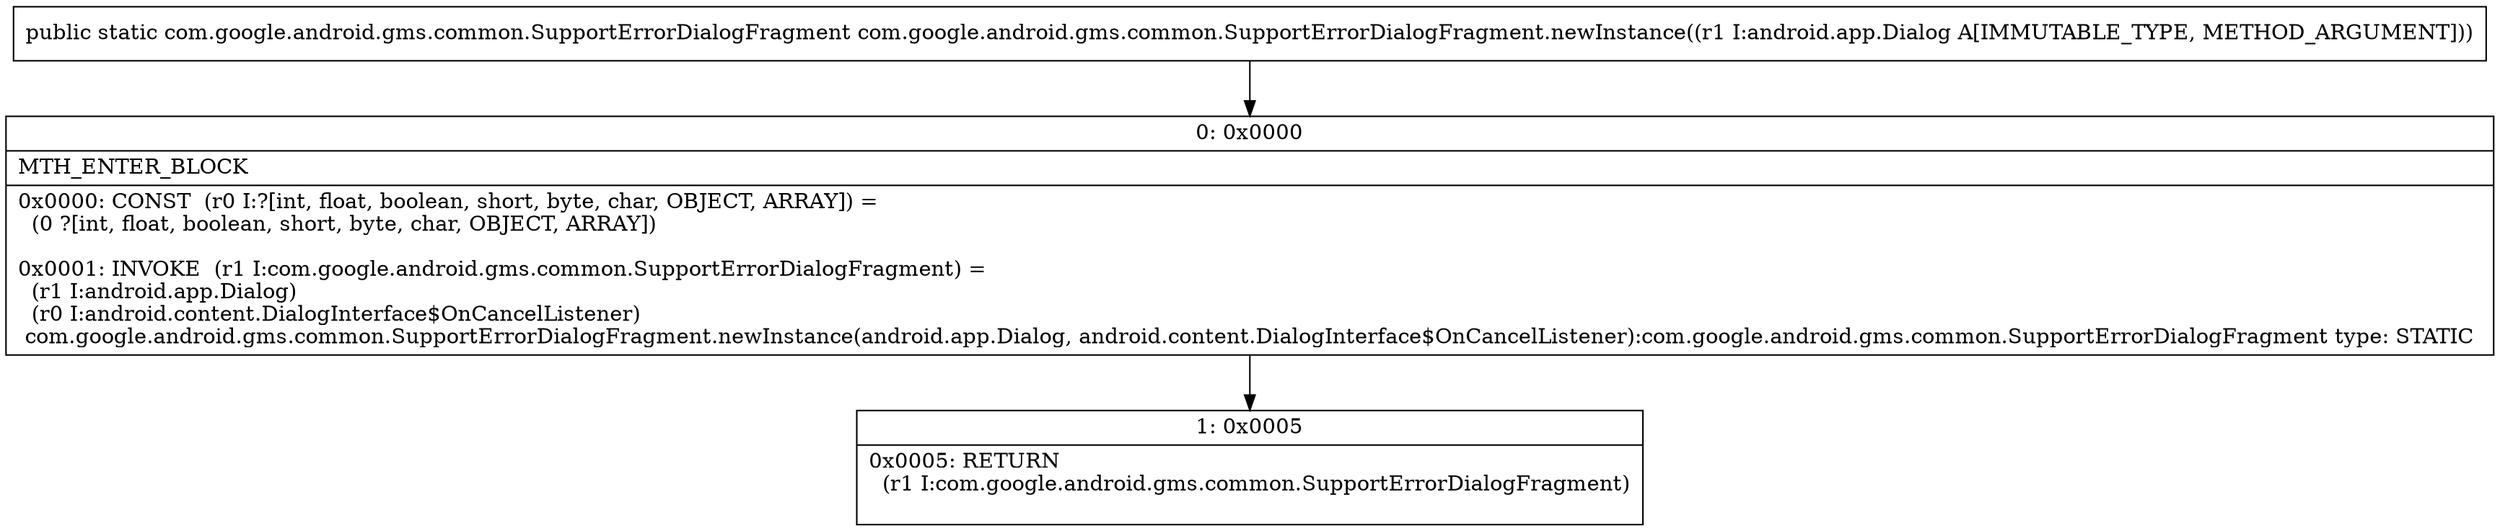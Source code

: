 digraph "CFG forcom.google.android.gms.common.SupportErrorDialogFragment.newInstance(Landroid\/app\/Dialog;)Lcom\/google\/android\/gms\/common\/SupportErrorDialogFragment;" {
Node_0 [shape=record,label="{0\:\ 0x0000|MTH_ENTER_BLOCK\l|0x0000: CONST  (r0 I:?[int, float, boolean, short, byte, char, OBJECT, ARRAY]) = \l  (0 ?[int, float, boolean, short, byte, char, OBJECT, ARRAY])\l \l0x0001: INVOKE  (r1 I:com.google.android.gms.common.SupportErrorDialogFragment) = \l  (r1 I:android.app.Dialog)\l  (r0 I:android.content.DialogInterface$OnCancelListener)\l com.google.android.gms.common.SupportErrorDialogFragment.newInstance(android.app.Dialog, android.content.DialogInterface$OnCancelListener):com.google.android.gms.common.SupportErrorDialogFragment type: STATIC \l}"];
Node_1 [shape=record,label="{1\:\ 0x0005|0x0005: RETURN  \l  (r1 I:com.google.android.gms.common.SupportErrorDialogFragment)\l \l}"];
MethodNode[shape=record,label="{public static com.google.android.gms.common.SupportErrorDialogFragment com.google.android.gms.common.SupportErrorDialogFragment.newInstance((r1 I:android.app.Dialog A[IMMUTABLE_TYPE, METHOD_ARGUMENT])) }"];
MethodNode -> Node_0;
Node_0 -> Node_1;
}


